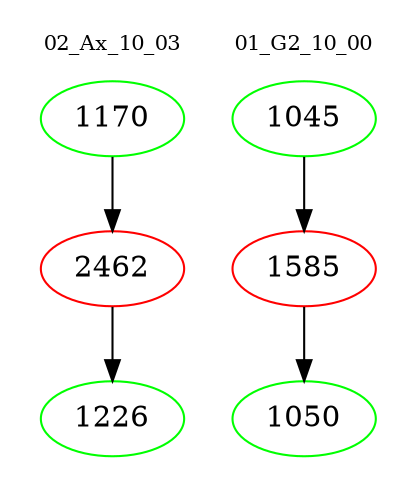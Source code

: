 digraph{
subgraph cluster_0 {
color = white
label = "02_Ax_10_03";
fontsize=10;
T0_1170 [label="1170", color="green"]
T0_1170 -> T0_2462 [color="black"]
T0_2462 [label="2462", color="red"]
T0_2462 -> T0_1226 [color="black"]
T0_1226 [label="1226", color="green"]
}
subgraph cluster_1 {
color = white
label = "01_G2_10_00";
fontsize=10;
T1_1045 [label="1045", color="green"]
T1_1045 -> T1_1585 [color="black"]
T1_1585 [label="1585", color="red"]
T1_1585 -> T1_1050 [color="black"]
T1_1050 [label="1050", color="green"]
}
}
